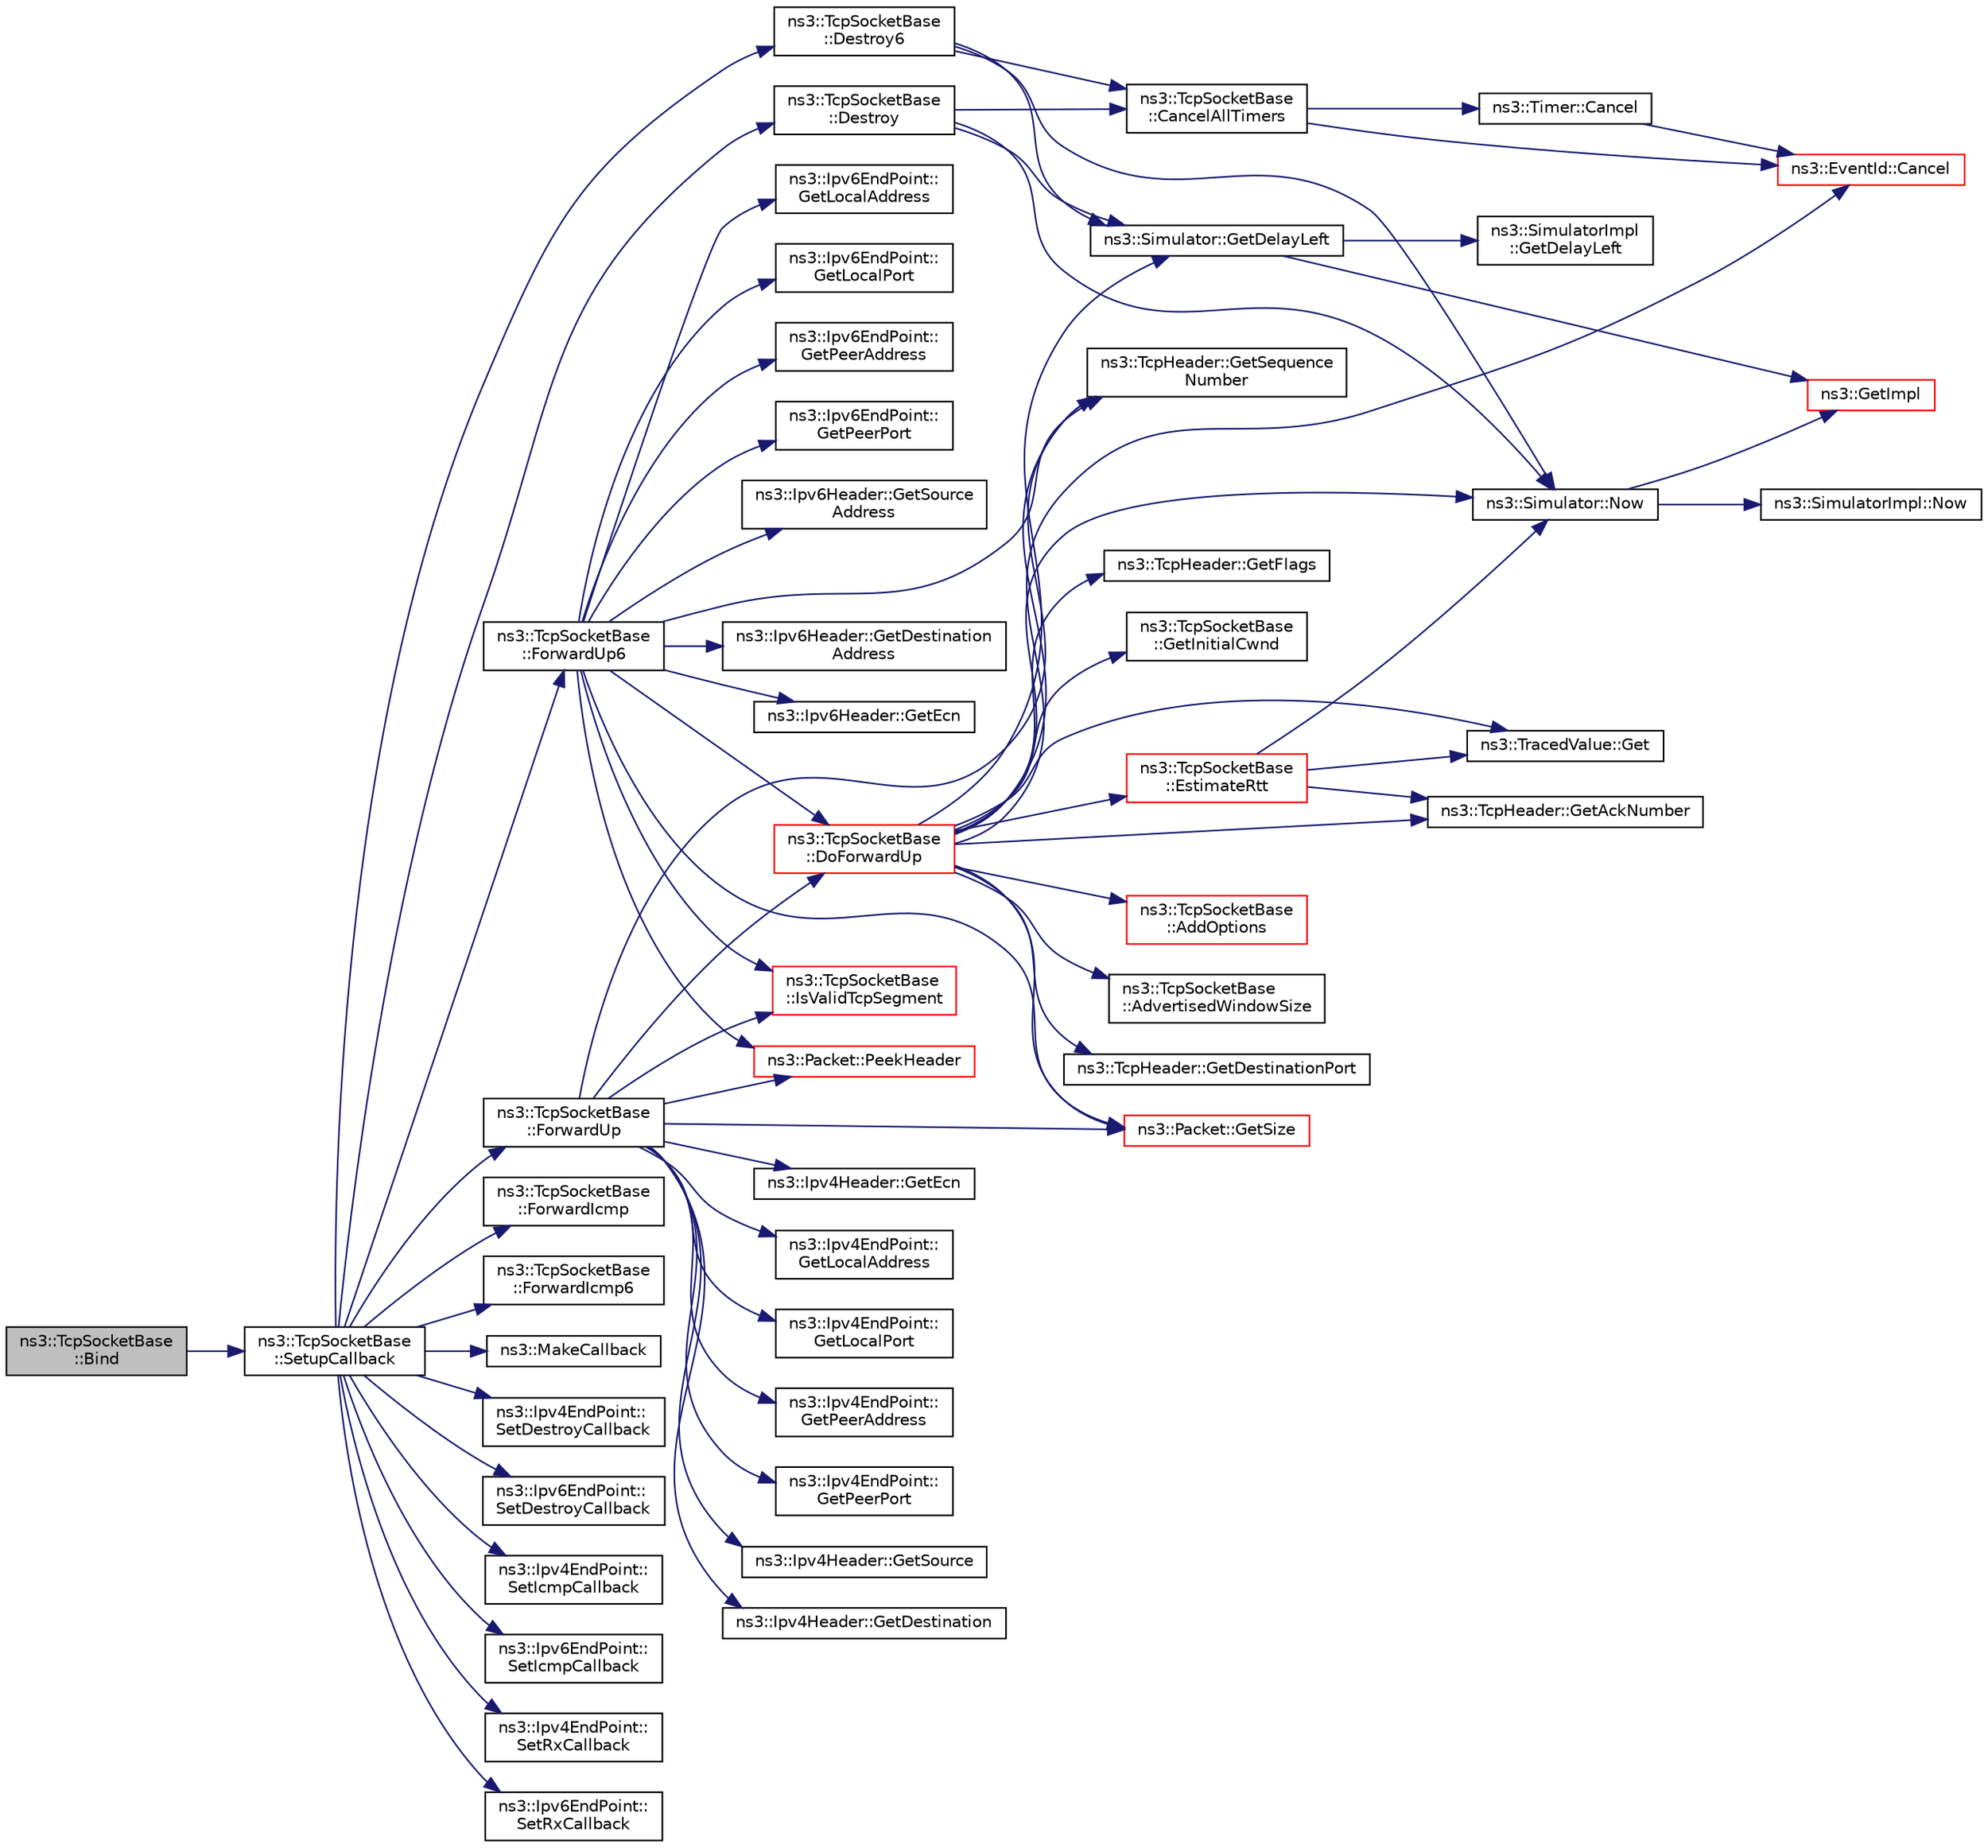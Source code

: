digraph "ns3::TcpSocketBase::Bind"
{
 // LATEX_PDF_SIZE
  edge [fontname="Helvetica",fontsize="10",labelfontname="Helvetica",labelfontsize="10"];
  node [fontname="Helvetica",fontsize="10",shape=record];
  rankdir="LR";
  Node1 [label="ns3::TcpSocketBase\l::Bind",height=0.2,width=0.4,color="black", fillcolor="grey75", style="filled", fontcolor="black",tooltip="Allocate a local IPv4 endpoint for this socket."];
  Node1 -> Node2 [color="midnightblue",fontsize="10",style="solid",fontname="Helvetica"];
  Node2 [label="ns3::TcpSocketBase\l::SetupCallback",height=0.2,width=0.4,color="black", fillcolor="white", style="filled",URL="$classns3_1_1_tcp_socket_base.html#a18a50820f806878422527d507268c4ac",tooltip="Common part of the two Bind(), i.e."];
  Node2 -> Node3 [color="midnightblue",fontsize="10",style="solid",fontname="Helvetica"];
  Node3 [label="ns3::TcpSocketBase\l::Destroy",height=0.2,width=0.4,color="black", fillcolor="white", style="filled",URL="$classns3_1_1_tcp_socket_base.html#aa0171ac255369c09a30144b1a5f6b21d",tooltip="Kill this socket by zeroing its attributes (IPv4)"];
  Node3 -> Node4 [color="midnightblue",fontsize="10",style="solid",fontname="Helvetica"];
  Node4 [label="ns3::TcpSocketBase\l::CancelAllTimers",height=0.2,width=0.4,color="black", fillcolor="white", style="filled",URL="$classns3_1_1_tcp_socket_base.html#a8dc4de52308fc01262a8c06ae0bcccc5",tooltip="Cancel all timer when endpoint is deleted."];
  Node4 -> Node5 [color="midnightblue",fontsize="10",style="solid",fontname="Helvetica"];
  Node5 [label="ns3::EventId::Cancel",height=0.2,width=0.4,color="red", fillcolor="white", style="filled",URL="$classns3_1_1_event_id.html#a993ae94e48e014e1afd47edb16db7a11",tooltip="This method is syntactic sugar for the ns3::Simulator::Cancel method."];
  Node4 -> Node59 [color="midnightblue",fontsize="10",style="solid",fontname="Helvetica"];
  Node59 [label="ns3::Timer::Cancel",height=0.2,width=0.4,color="black", fillcolor="white", style="filled",URL="$classns3_1_1_timer.html#ac8261489cfc3361ab869ea2387cfc841",tooltip="Cancel the currently-running event if there is one."];
  Node59 -> Node5 [color="midnightblue",fontsize="10",style="solid",fontname="Helvetica"];
  Node3 -> Node60 [color="midnightblue",fontsize="10",style="solid",fontname="Helvetica"];
  Node60 [label="ns3::Simulator::GetDelayLeft",height=0.2,width=0.4,color="black", fillcolor="white", style="filled",URL="$classns3_1_1_simulator.html#af2c7b4285454aa5062bd2df2bb7a7ab9",tooltip="Get the remaining time until this event will execute."];
  Node60 -> Node61 [color="midnightblue",fontsize="10",style="solid",fontname="Helvetica"];
  Node61 [label="ns3::SimulatorImpl\l::GetDelayLeft",height=0.2,width=0.4,color="black", fillcolor="white", style="filled",URL="$classns3_1_1_simulator_impl.html#a0a8e0885c0f98fa3e07ede4bcc79dccb",tooltip="Get the remaining time until this event will execute."];
  Node60 -> Node8 [color="midnightblue",fontsize="10",style="solid",fontname="Helvetica"];
  Node8 [label="ns3::GetImpl",height=0.2,width=0.4,color="red", fillcolor="white", style="filled",URL="$group__simulator.html#ga42eb4eddad41528d4d99794a3dae3fd0",tooltip="Get the SimulatorImpl singleton."];
  Node3 -> Node45 [color="midnightblue",fontsize="10",style="solid",fontname="Helvetica"];
  Node45 [label="ns3::Simulator::Now",height=0.2,width=0.4,color="black", fillcolor="white", style="filled",URL="$classns3_1_1_simulator.html#ac3178fa975b419f7875e7105be122800",tooltip="Return the current simulation virtual time."];
  Node45 -> Node8 [color="midnightblue",fontsize="10",style="solid",fontname="Helvetica"];
  Node45 -> Node46 [color="midnightblue",fontsize="10",style="solid",fontname="Helvetica"];
  Node46 [label="ns3::SimulatorImpl::Now",height=0.2,width=0.4,color="black", fillcolor="white", style="filled",URL="$classns3_1_1_simulator_impl.html#aa516c50060846adc6fd316e83ef0797c",tooltip="Return the current simulation virtual time."];
  Node2 -> Node62 [color="midnightblue",fontsize="10",style="solid",fontname="Helvetica"];
  Node62 [label="ns3::TcpSocketBase\l::Destroy6",height=0.2,width=0.4,color="black", fillcolor="white", style="filled",URL="$classns3_1_1_tcp_socket_base.html#a194e921d823fdfd396fa64aa524a0326",tooltip="Kill this socket by zeroing its attributes (IPv6)"];
  Node62 -> Node4 [color="midnightblue",fontsize="10",style="solid",fontname="Helvetica"];
  Node62 -> Node60 [color="midnightblue",fontsize="10",style="solid",fontname="Helvetica"];
  Node62 -> Node45 [color="midnightblue",fontsize="10",style="solid",fontname="Helvetica"];
  Node2 -> Node63 [color="midnightblue",fontsize="10",style="solid",fontname="Helvetica"];
  Node63 [label="ns3::TcpSocketBase\l::ForwardIcmp",height=0.2,width=0.4,color="black", fillcolor="white", style="filled",URL="$classns3_1_1_tcp_socket_base.html#ad4887f46646734366ae435dbca13e3fd",tooltip="Called by the L3 protocol when it received an ICMP packet to pass on to TCP."];
  Node2 -> Node64 [color="midnightblue",fontsize="10",style="solid",fontname="Helvetica"];
  Node64 [label="ns3::TcpSocketBase\l::ForwardIcmp6",height=0.2,width=0.4,color="black", fillcolor="white", style="filled",URL="$classns3_1_1_tcp_socket_base.html#ad55d818db7149e0c2db0ce5eb6810beb",tooltip="Called by the L3 protocol when it received an ICMPv6 packet to pass on to TCP."];
  Node2 -> Node65 [color="midnightblue",fontsize="10",style="solid",fontname="Helvetica"];
  Node65 [label="ns3::TcpSocketBase\l::ForwardUp",height=0.2,width=0.4,color="black", fillcolor="white", style="filled",URL="$classns3_1_1_tcp_socket_base.html#a2ebbcb9713facc9481341fcd972cdd82",tooltip="Called by the L3 protocol when it received a packet to pass on to TCP."];
  Node65 -> Node66 [color="midnightblue",fontsize="10",style="solid",fontname="Helvetica"];
  Node66 [label="ns3::TcpSocketBase\l::DoForwardUp",height=0.2,width=0.4,color="red", fillcolor="white", style="filled",URL="$classns3_1_1_tcp_socket_base.html#ad5e7b21b9e9371bf9c19da5d3c56aac1",tooltip="Called by TcpSocketBase::ForwardUp{,6}()."];
  Node66 -> Node67 [color="midnightblue",fontsize="10",style="solid",fontname="Helvetica"];
  Node67 [label="ns3::TcpSocketBase\l::AddOptions",height=0.2,width=0.4,color="red", fillcolor="white", style="filled",URL="$classns3_1_1_tcp_socket_base.html#a55087ef950f5c2f4a7cdb8c825666955",tooltip="Add options to TcpHeader."];
  Node66 -> Node85 [color="midnightblue",fontsize="10",style="solid",fontname="Helvetica"];
  Node85 [label="ns3::TcpSocketBase\l::AdvertisedWindowSize",height=0.2,width=0.4,color="black", fillcolor="white", style="filled",URL="$classns3_1_1_tcp_socket_base.html#aa0bcf7701399b0a95fd68a1ce5ee8756",tooltip="The amount of Rx window announced to the peer."];
  Node66 -> Node5 [color="midnightblue",fontsize="10",style="solid",fontname="Helvetica"];
  Node66 -> Node86 [color="midnightblue",fontsize="10",style="solid",fontname="Helvetica"];
  Node86 [label="ns3::TcpSocketBase\l::EstimateRtt",height=0.2,width=0.4,color="red", fillcolor="white", style="filled",URL="$classns3_1_1_tcp_socket_base.html#af10157be4b91fdefbc3f618baf6919b2",tooltip="Take into account the packet for RTT estimation."];
  Node86 -> Node91 [color="midnightblue",fontsize="10",style="solid",fontname="Helvetica"];
  Node91 [label="ns3::TracedValue::Get",height=0.2,width=0.4,color="black", fillcolor="white", style="filled",URL="$classns3_1_1_traced_value.html#af77ce761fca6254db42c875dd1a4cdc6",tooltip="Get the underlying value."];
  Node86 -> Node92 [color="midnightblue",fontsize="10",style="solid",fontname="Helvetica"];
  Node92 [label="ns3::TcpHeader::GetAckNumber",height=0.2,width=0.4,color="black", fillcolor="white", style="filled",URL="$classns3_1_1_tcp_header.html#adc8bd17b9053c53f67f3be71adbb2e54",tooltip="Get the ACK number."];
  Node86 -> Node45 [color="midnightblue",fontsize="10",style="solid",fontname="Helvetica"];
  Node66 -> Node91 [color="midnightblue",fontsize="10",style="solid",fontname="Helvetica"];
  Node66 -> Node92 [color="midnightblue",fontsize="10",style="solid",fontname="Helvetica"];
  Node66 -> Node60 [color="midnightblue",fontsize="10",style="solid",fontname="Helvetica"];
  Node66 -> Node97 [color="midnightblue",fontsize="10",style="solid",fontname="Helvetica"];
  Node97 [label="ns3::TcpHeader::GetDestinationPort",height=0.2,width=0.4,color="black", fillcolor="white", style="filled",URL="$classns3_1_1_tcp_header.html#a4677ee14080d214b05b4b8cce9d82efc",tooltip="Get the destination port."];
  Node66 -> Node98 [color="midnightblue",fontsize="10",style="solid",fontname="Helvetica"];
  Node98 [label="ns3::TcpHeader::GetFlags",height=0.2,width=0.4,color="black", fillcolor="white", style="filled",URL="$classns3_1_1_tcp_header.html#adae57f746870a94c0fe4181c87368b62",tooltip="Get the flags."];
  Node66 -> Node99 [color="midnightblue",fontsize="10",style="solid",fontname="Helvetica"];
  Node99 [label="ns3::TcpSocketBase\l::GetInitialCwnd",height=0.2,width=0.4,color="black", fillcolor="white", style="filled",URL="$classns3_1_1_tcp_socket_base.html#afe191257a6752cbaaab4135b6620df2d",tooltip="Get the initial Congestion Window."];
  Node66 -> Node102 [color="midnightblue",fontsize="10",style="solid",fontname="Helvetica"];
  Node102 [label="ns3::TcpHeader::GetSequence\lNumber",height=0.2,width=0.4,color="black", fillcolor="white", style="filled",URL="$classns3_1_1_tcp_header.html#a378fca684de64584c4fcc7dd9034e5e5",tooltip="Get the sequence number."];
  Node66 -> Node103 [color="midnightblue",fontsize="10",style="solid",fontname="Helvetica"];
  Node103 [label="ns3::Packet::GetSize",height=0.2,width=0.4,color="red", fillcolor="white", style="filled",URL="$classns3_1_1_packet.html#afff7cb1ff518ee6dc0d424e10a5ad6ec",tooltip="Returns the the size in bytes of the packet (including the zero-filled initial payload)."];
  Node66 -> Node45 [color="midnightblue",fontsize="10",style="solid",fontname="Helvetica"];
  Node65 -> Node290 [color="midnightblue",fontsize="10",style="solid",fontname="Helvetica"];
  Node290 [label="ns3::Ipv4Header::GetDestination",height=0.2,width=0.4,color="black", fillcolor="white", style="filled",URL="$classns3_1_1_ipv4_header.html#a85daf48f0effc6bce6cb5c66bf4e1576",tooltip=" "];
  Node65 -> Node291 [color="midnightblue",fontsize="10",style="solid",fontname="Helvetica"];
  Node291 [label="ns3::Ipv4Header::GetEcn",height=0.2,width=0.4,color="black", fillcolor="white", style="filled",URL="$classns3_1_1_ipv4_header.html#a8f7b842ed8029c5ea4116418a89543ea",tooltip=" "];
  Node65 -> Node119 [color="midnightblue",fontsize="10",style="solid",fontname="Helvetica"];
  Node119 [label="ns3::Ipv4EndPoint::\lGetLocalAddress",height=0.2,width=0.4,color="black", fillcolor="white", style="filled",URL="$classns3_1_1_ipv4_end_point.html#ae08283e26ace5880c3172ea5d803b6f8",tooltip="Get the local address."];
  Node65 -> Node121 [color="midnightblue",fontsize="10",style="solid",fontname="Helvetica"];
  Node121 [label="ns3::Ipv4EndPoint::\lGetLocalPort",height=0.2,width=0.4,color="black", fillcolor="white", style="filled",URL="$classns3_1_1_ipv4_end_point.html#aab137f64770abf94f0b8a81217a0b106",tooltip="Get the local port."];
  Node65 -> Node123 [color="midnightblue",fontsize="10",style="solid",fontname="Helvetica"];
  Node123 [label="ns3::Ipv4EndPoint::\lGetPeerAddress",height=0.2,width=0.4,color="black", fillcolor="white", style="filled",URL="$classns3_1_1_ipv4_end_point.html#a3faf5ec4dce2e951a6ade79758e2075d",tooltip="Get the peer address."];
  Node65 -> Node125 [color="midnightblue",fontsize="10",style="solid",fontname="Helvetica"];
  Node125 [label="ns3::Ipv4EndPoint::\lGetPeerPort",height=0.2,width=0.4,color="black", fillcolor="white", style="filled",URL="$classns3_1_1_ipv4_end_point.html#a0954ccf4be313b3a2992894ae2baf1c6",tooltip="Get the peer port."];
  Node65 -> Node102 [color="midnightblue",fontsize="10",style="solid",fontname="Helvetica"];
  Node65 -> Node103 [color="midnightblue",fontsize="10",style="solid",fontname="Helvetica"];
  Node65 -> Node292 [color="midnightblue",fontsize="10",style="solid",fontname="Helvetica"];
  Node292 [label="ns3::Ipv4Header::GetSource",height=0.2,width=0.4,color="black", fillcolor="white", style="filled",URL="$classns3_1_1_ipv4_header.html#a542b0328f3ab54ae39d56cdc24f8403f",tooltip=" "];
  Node65 -> Node293 [color="midnightblue",fontsize="10",style="solid",fontname="Helvetica"];
  Node293 [label="ns3::TcpSocketBase\l::IsValidTcpSegment",height=0.2,width=0.4,color="red", fillcolor="white", style="filled",URL="$classns3_1_1_tcp_socket_base.html#a918f8962a2ecda9b7d15dae6d7f66d4d",tooltip="Checks whether the given TCP segment is valid or not."];
  Node65 -> Node295 [color="midnightblue",fontsize="10",style="solid",fontname="Helvetica"];
  Node295 [label="ns3::Packet::PeekHeader",height=0.2,width=0.4,color="red", fillcolor="white", style="filled",URL="$classns3_1_1_packet.html#acc152757db7d44974640b089335b7003",tooltip="Deserialize but does not remove the header from the internal buffer."];
  Node2 -> Node296 [color="midnightblue",fontsize="10",style="solid",fontname="Helvetica"];
  Node296 [label="ns3::TcpSocketBase\l::ForwardUp6",height=0.2,width=0.4,color="black", fillcolor="white", style="filled",URL="$classns3_1_1_tcp_socket_base.html#aa0cd34b3562685596b2c3fd1e6a42a6f",tooltip="Called by the L3 protocol when it received a packet to pass on to TCP."];
  Node296 -> Node66 [color="midnightblue",fontsize="10",style="solid",fontname="Helvetica"];
  Node296 -> Node297 [color="midnightblue",fontsize="10",style="solid",fontname="Helvetica"];
  Node297 [label="ns3::Ipv6Header::GetDestination\lAddress",height=0.2,width=0.4,color="black", fillcolor="white", style="filled",URL="$classns3_1_1_ipv6_header.html#a6f1681b5e31c57029b95255dc7553cb5",tooltip="Get the \"Destination address\" field."];
  Node296 -> Node298 [color="midnightblue",fontsize="10",style="solid",fontname="Helvetica"];
  Node298 [label="ns3::Ipv6Header::GetEcn",height=0.2,width=0.4,color="black", fillcolor="white", style="filled",URL="$classns3_1_1_ipv6_header.html#aee879b0ae7fc8001ff28073398a75050",tooltip=" "];
  Node296 -> Node118 [color="midnightblue",fontsize="10",style="solid",fontname="Helvetica"];
  Node118 [label="ns3::Ipv6EndPoint::\lGetLocalAddress",height=0.2,width=0.4,color="black", fillcolor="white", style="filled",URL="$classns3_1_1_ipv6_end_point.html#a1972cd26240d42cd75f93e12d9182976",tooltip="Get the local address."];
  Node296 -> Node120 [color="midnightblue",fontsize="10",style="solid",fontname="Helvetica"];
  Node120 [label="ns3::Ipv6EndPoint::\lGetLocalPort",height=0.2,width=0.4,color="black", fillcolor="white", style="filled",URL="$classns3_1_1_ipv6_end_point.html#a39a9fd4aa85a8ecbbf2d6c84d589080b",tooltip="Get the local port."];
  Node296 -> Node122 [color="midnightblue",fontsize="10",style="solid",fontname="Helvetica"];
  Node122 [label="ns3::Ipv6EndPoint::\lGetPeerAddress",height=0.2,width=0.4,color="black", fillcolor="white", style="filled",URL="$classns3_1_1_ipv6_end_point.html#aa48c776ae54d85cf0f6a61a80d7b4cd8",tooltip="Get the peer address."];
  Node296 -> Node124 [color="midnightblue",fontsize="10",style="solid",fontname="Helvetica"];
  Node124 [label="ns3::Ipv6EndPoint::\lGetPeerPort",height=0.2,width=0.4,color="black", fillcolor="white", style="filled",URL="$classns3_1_1_ipv6_end_point.html#ac200f6b424104280ec1e55a415ed96fd",tooltip="Get the peer port."];
  Node296 -> Node102 [color="midnightblue",fontsize="10",style="solid",fontname="Helvetica"];
  Node296 -> Node103 [color="midnightblue",fontsize="10",style="solid",fontname="Helvetica"];
  Node296 -> Node299 [color="midnightblue",fontsize="10",style="solid",fontname="Helvetica"];
  Node299 [label="ns3::Ipv6Header::GetSource\lAddress",height=0.2,width=0.4,color="black", fillcolor="white", style="filled",URL="$classns3_1_1_ipv6_header.html#a07d13db76e48e50eb613d69ae46c2ab0",tooltip="Get the \"Source address\" field."];
  Node296 -> Node293 [color="midnightblue",fontsize="10",style="solid",fontname="Helvetica"];
  Node296 -> Node295 [color="midnightblue",fontsize="10",style="solid",fontname="Helvetica"];
  Node2 -> Node204 [color="midnightblue",fontsize="10",style="solid",fontname="Helvetica"];
  Node204 [label="ns3::MakeCallback",height=0.2,width=0.4,color="black", fillcolor="white", style="filled",URL="$namespacens3.html#af1dde3c04374147fca0cfe3b0766d664",tooltip="Build Callbacks for class method members which take varying numbers of arguments and potentially retu..."];
  Node2 -> Node149 [color="midnightblue",fontsize="10",style="solid",fontname="Helvetica"];
  Node149 [label="ns3::Ipv4EndPoint::\lSetDestroyCallback",height=0.2,width=0.4,color="black", fillcolor="white", style="filled",URL="$classns3_1_1_ipv4_end_point.html#a19ec16d98c501d3684e6549d7296ea0a",tooltip="Set the default destroy callback."];
  Node2 -> Node150 [color="midnightblue",fontsize="10",style="solid",fontname="Helvetica"];
  Node150 [label="ns3::Ipv6EndPoint::\lSetDestroyCallback",height=0.2,width=0.4,color="black", fillcolor="white", style="filled",URL="$classns3_1_1_ipv6_end_point.html#af2922ef8f9f9ead0a2604c8391e90328",tooltip="Set the default destroy callback."];
  Node2 -> Node300 [color="midnightblue",fontsize="10",style="solid",fontname="Helvetica"];
  Node300 [label="ns3::Ipv4EndPoint::\lSetIcmpCallback",height=0.2,width=0.4,color="black", fillcolor="white", style="filled",URL="$classns3_1_1_ipv4_end_point.html#a96d3a484480565a8f7444eae41caa4b4",tooltip="Set the ICMP callback."];
  Node2 -> Node301 [color="midnightblue",fontsize="10",style="solid",fontname="Helvetica"];
  Node301 [label="ns3::Ipv6EndPoint::\lSetIcmpCallback",height=0.2,width=0.4,color="black", fillcolor="white", style="filled",URL="$classns3_1_1_ipv6_end_point.html#a482f65430f138b5780bb063bc716c514",tooltip="Set the ICMP callback."];
  Node2 -> Node302 [color="midnightblue",fontsize="10",style="solid",fontname="Helvetica"];
  Node302 [label="ns3::Ipv4EndPoint::\lSetRxCallback",height=0.2,width=0.4,color="black", fillcolor="white", style="filled",URL="$classns3_1_1_ipv4_end_point.html#abf5a10aadc249f2ce275cad9bb26322d",tooltip="Set the reception callback."];
  Node2 -> Node303 [color="midnightblue",fontsize="10",style="solid",fontname="Helvetica"];
  Node303 [label="ns3::Ipv6EndPoint::\lSetRxCallback",height=0.2,width=0.4,color="black", fillcolor="white", style="filled",URL="$classns3_1_1_ipv6_end_point.html#adec9357acb2821c4bba0222bcc5638f1",tooltip="Set the reception callback."];
}
